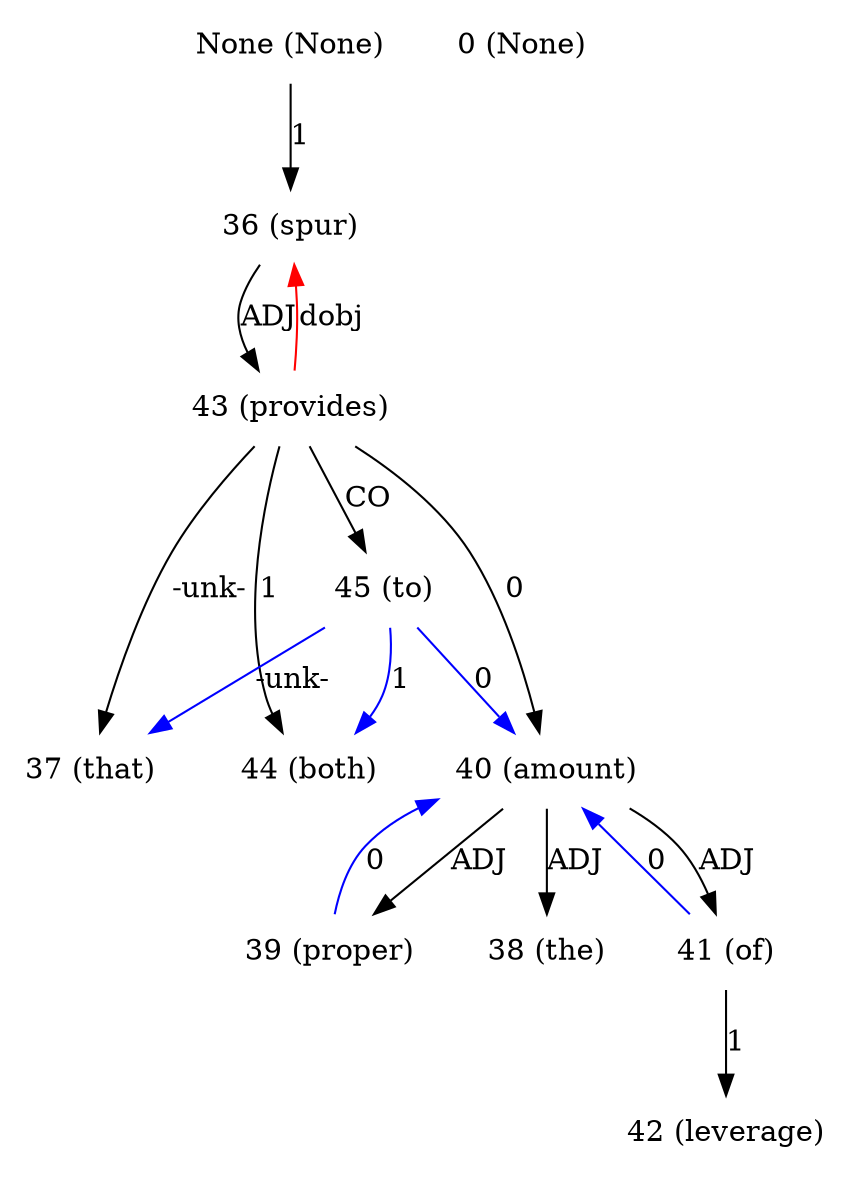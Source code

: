 digraph G{
edge [dir=forward]
node [shape=plaintext]

None [label="None (None)"]
None -> 36 [label="1"]
0 [label="0 (None)"]
36 [label="36 (spur)"]
36 -> 43 [label="ADJ"]
43 -> 36 [label="dobj", color="red"]
37 [label="37 (that)"]
38 [label="38 (the)"]
39 [label="39 (proper)"]
39 -> 40 [label="0", color="blue"]
40 [label="40 (amount)"]
40 -> 38 [label="ADJ"]
40 -> 39 [label="ADJ"]
40 -> 41 [label="ADJ"]
41 [label="41 (of)"]
41 -> 42 [label="1"]
41 -> 40 [label="0", color="blue"]
42 [label="42 (leverage)"]
43 [label="43 (provides)"]
43 -> 44 [label="1"]
43 -> 37 [label="-unk-"]
43 -> 45 [label="CO"]
43 -> 40 [label="0"]
44 [label="44 (both)"]
45 [label="45 (to)"]
45 -> 44 [label="1", color="blue"]
45 -> 40 [label="0", color="blue"]
45 -> 37 [label="-unk-", color="blue"]
}
